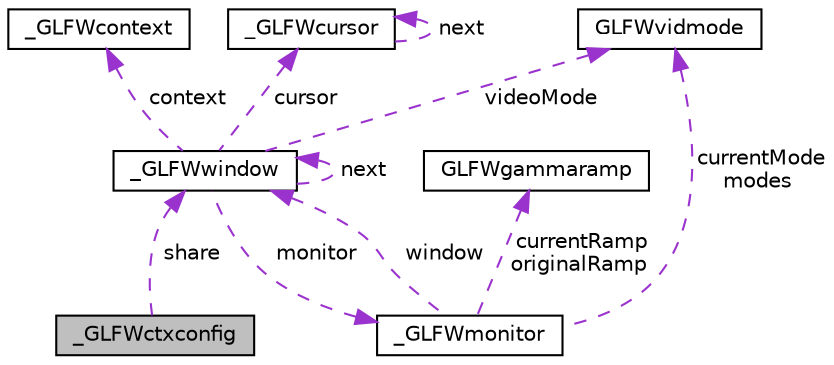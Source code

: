 digraph "_GLFWctxconfig"
{
 // LATEX_PDF_SIZE
  edge [fontname="Helvetica",fontsize="10",labelfontname="Helvetica",labelfontsize="10"];
  node [fontname="Helvetica",fontsize="10",shape=record];
  Node1 [label="_GLFWctxconfig",height=0.2,width=0.4,color="black", fillcolor="grey75", style="filled", fontcolor="black",tooltip=" "];
  Node2 -> Node1 [dir="back",color="darkorchid3",fontsize="10",style="dashed",label=" share" ];
  Node2 [label="_GLFWwindow",height=0.2,width=0.4,color="black", fillcolor="white", style="filled",URL="$struct__GLFWwindow.html",tooltip=" "];
  Node3 -> Node2 [dir="back",color="darkorchid3",fontsize="10",style="dashed",label=" context" ];
  Node3 [label="_GLFWcontext",height=0.2,width=0.4,color="black", fillcolor="white", style="filled",URL="$struct__GLFWcontext.html",tooltip=" "];
  Node4 -> Node2 [dir="back",color="darkorchid3",fontsize="10",style="dashed",label=" videoMode" ];
  Node4 [label="GLFWvidmode",height=0.2,width=0.4,color="black", fillcolor="white", style="filled",URL="$structGLFWvidmode.html",tooltip="Video mode type."];
  Node5 -> Node2 [dir="back",color="darkorchid3",fontsize="10",style="dashed",label=" monitor" ];
  Node5 [label="_GLFWmonitor",height=0.2,width=0.4,color="black", fillcolor="white", style="filled",URL="$struct__GLFWmonitor.html",tooltip=" "];
  Node4 -> Node5 [dir="back",color="darkorchid3",fontsize="10",style="dashed",label=" currentMode\nmodes" ];
  Node6 -> Node5 [dir="back",color="darkorchid3",fontsize="10",style="dashed",label=" currentRamp\noriginalRamp" ];
  Node6 [label="GLFWgammaramp",height=0.2,width=0.4,color="black", fillcolor="white", style="filled",URL="$structGLFWgammaramp.html",tooltip="Gamma ramp."];
  Node2 -> Node5 [dir="back",color="darkorchid3",fontsize="10",style="dashed",label=" window" ];
  Node7 -> Node2 [dir="back",color="darkorchid3",fontsize="10",style="dashed",label=" cursor" ];
  Node7 [label="_GLFWcursor",height=0.2,width=0.4,color="black", fillcolor="white", style="filled",URL="$struct__GLFWcursor.html",tooltip=" "];
  Node7 -> Node7 [dir="back",color="darkorchid3",fontsize="10",style="dashed",label=" next" ];
  Node2 -> Node2 [dir="back",color="darkorchid3",fontsize="10",style="dashed",label=" next" ];
}
